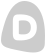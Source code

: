 <?xml version="1.0" encoding="UTF-8"?>
<dia:diagram xmlns:dia="http://www.lysator.liu.se/~alla/dia/">
  <dia:layer name="Segundo Plano" visible="true" connectable="true" active="true">
    <dia:object type="Standard - Beziergon" version="0" id="O0">
      <dia:attribute name="obj_pos">
        <dia:point val="14,0"/>
      </dia:attribute>
      <dia:attribute name="obj_bb">
        <dia:rectangle val="12.659,-0.12;14.859,2.455"/>
      </dia:attribute>
      <dia:attribute name="bez_points">
        <dia:point val="14,0"/>
        <dia:point val="13.1,-0.217"/>
        <dia:point val="12.85,1.4"/>
        <dia:point val="12.8,1.5"/>
        <dia:point val="12.7,2.1"/>
        <dia:point val="12.7,2.083"/>
        <dia:point val="13.8,2.3"/>
        <dia:point val="14.8,2.5"/>
        <dia:point val="14.75,2.1"/>
        <dia:point val="14.75,1.9"/>
        <dia:point val="14.75,1.85"/>
        <dia:point val="14.9,0.217"/>
      </dia:attribute>
      <dia:attribute name="corner_types">
        <dia:enum val="2"/>
        <dia:enum val="2"/>
        <dia:enum val="2"/>
        <dia:enum val="2"/>
        <dia:enum val="2"/>
      </dia:attribute>
      <dia:attribute name="line_color">
        <dia:color val="#ccccccff"/>
      </dia:attribute>
      <dia:attribute name="line_width">
        <dia:real val="0.2"/>
      </dia:attribute>
      <dia:attribute name="inner_color">
        <dia:color val="#ccccccff"/>
      </dia:attribute>
      <dia:attribute name="show_background">
        <dia:boolean val="true"/>
      </dia:attribute>
    </dia:object>
    <dia:object type="Standard - Path" version="0" id="O1">
      <dia:attribute name="obj_pos">
        <dia:point val="13.3,0.9"/>
      </dia:attribute>
      <dia:attribute name="obj_bb">
        <dia:rectangle val="13.25,0.55;14.45,1.85"/>
      </dia:attribute>
      <dia:attribute name="meta">
        <dia:composite type="dict"/>
      </dia:attribute>
      <dia:attribute name="bez_points">
        <dia:bezpoint type="moveto" p1="13.3,0.9"/>
        <dia:bezpoint type="curveto" p1="13.3,0.6" p2="13.4,0.6" p3="13.6,0.6"/>
        <dia:bezpoint type="curveto" p1="13.8,0.6" p2="14.4,0.6" p3="14.4,1.2"/>
        <dia:bezpoint type="curveto" p1="14.4,1.8" p2="13.8,1.8" p3="13.6,1.8"/>
        <dia:bezpoint type="curveto" p1="13.4,1.8" p2="13.3,1.8" p3="13.3,1.5"/>
        <dia:bezpoint type="curveto" p1="13.3,1.2" p2="13.3,1.2" p3="13.3,0.9"/>
        <dia:bezpoint type="moveto" p1="13.5,0.9"/>
        <dia:bezpoint type="curveto" p1="13.5,0.8" p2="13.6,0.8" p3="13.8,0.8"/>
        <dia:bezpoint type="curveto" p1="14,0.8" p2="14.2,0.9" p3="14.2,1.2"/>
        <dia:bezpoint type="curveto" p1="14.2,1.5" p2="14,1.6" p3="13.8,1.6"/>
        <dia:bezpoint type="curveto" p1="13.6,1.6" p2="13.5,1.6" p3="13.5,1.5"/>
        <dia:bezpoint type="curveto" p1="13.5,1.4" p2="13.5,1" p3="13.5,0.9"/>
      </dia:attribute>
      <dia:attribute name="stroke_or_fill">
        <dia:enum val="3"/>
      </dia:attribute>
      <dia:attribute name="line_width">
        <dia:real val="0.1"/>
      </dia:attribute>
      <dia:attribute name="line_colour">
        <dia:color val="#ffffffff"/>
      </dia:attribute>
      <dia:attribute name="line_style">
        <dia:enum val="0"/>
        <dia:real val="1"/>
      </dia:attribute>
      <dia:attribute name="line_join">
        <dia:enum val="0"/>
      </dia:attribute>
      <dia:attribute name="line_caps">
        <dia:enum val="0"/>
      </dia:attribute>
      <dia:attribute name="fill_colour">
        <dia:color val="#ffffffff"/>
      </dia:attribute>
      <dia:attribute name="show_control_lines">
        <dia:boolean val="false"/>
      </dia:attribute>
      <dia:attribute name="pattern"/>
    </dia:object>
  </dia:layer>
</dia:diagram>
